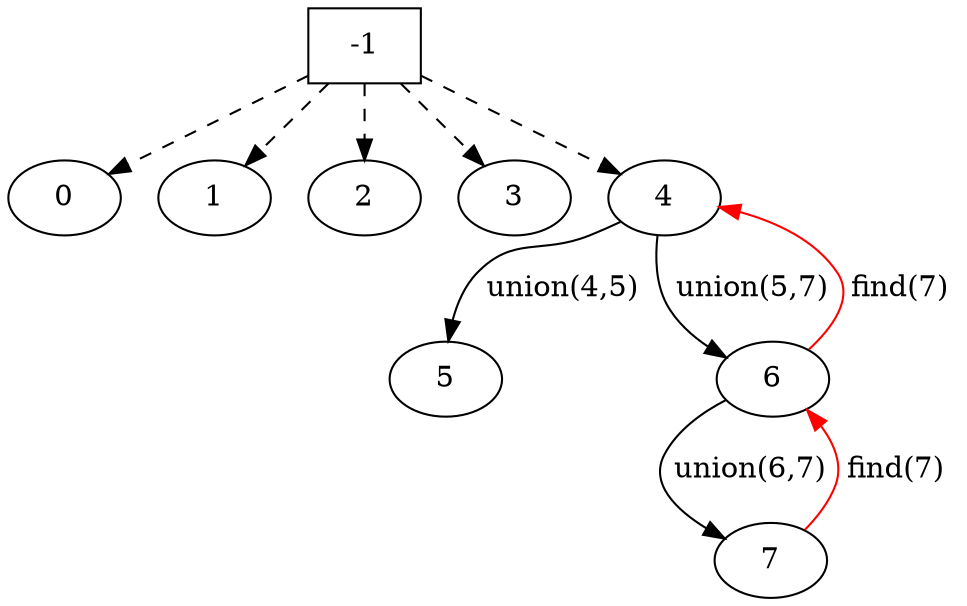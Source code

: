 digraph disjoint_set{

   none[shape=cricle,label="-1"];
   none->{0,1,2,3,4}[style = dashed];
   4->5[label=" union(4,5) "];
   6->7[label=" union(6,7) "];
   4->6[label=" union(5,7) "];

   7->6[color=red,label=" find(7) "];
   6->4[color=red,label=" find(7) "];

}
